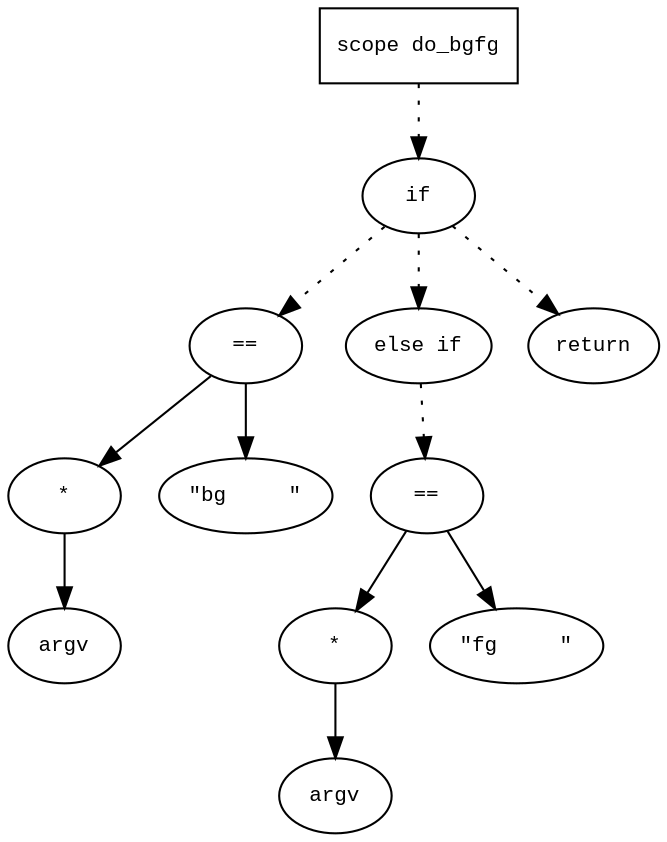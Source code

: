 digraph AST {
  graph [fontname="Times New Roman",fontsize=10];
  node  [fontname="Courier New",fontsize=10];
  edge  [fontname="Times New Roman",fontsize=10];

  node1 [label="scope do_bgfg",shape=box];
  node2 [label="if",shape=ellipse];
  node1 -> node2 [style=dotted];
  node3 [label="==",shape=ellipse];
  node4 [label="*",shape=ellipse];
  node5 [label="argv",shape=ellipse];
  node4 -> node5;
  node3 -> node4;
  node6 [label="\"bg     \"",shape=ellipse];
  node3 -> node6;
  node2 -> node3 [style=dotted];
  node7 [label="else if",shape=ellipse];
  node2 -> node7 [style=dotted];
  node8 [label="==",shape=ellipse];
  node9 [label="*",shape=ellipse];
  node10 [label="argv",shape=ellipse];
  node9 -> node10;
  node8 -> node9;
  node11 [label="\"fg     \"",shape=ellipse];
  node8 -> node11;
  node7 -> node8 [style=dotted];
  node12 [label="return",shape=ellipse];
  node2 -> node12 [style=dotted];
} 